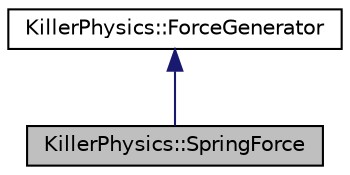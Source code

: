 digraph "KillerPhysics::SpringForce"
{
  edge [fontname="Helvetica",fontsize="10",labelfontname="Helvetica",labelfontsize="10"];
  node [fontname="Helvetica",fontsize="10",shape=record];
  Node0 [label="KillerPhysics::SpringForce",height=0.2,width=0.4,color="black", fillcolor="grey75", style="filled", fontcolor="black"];
  Node1 -> Node0 [dir="back",color="midnightblue",fontsize="10",style="solid",fontname="Helvetica"];
  Node1 [label="KillerPhysics::ForceGenerator",height=0.2,width=0.4,color="black", fillcolor="white", style="filled",URL="$class_killer_physics_1_1_force_generator.html"];
}
